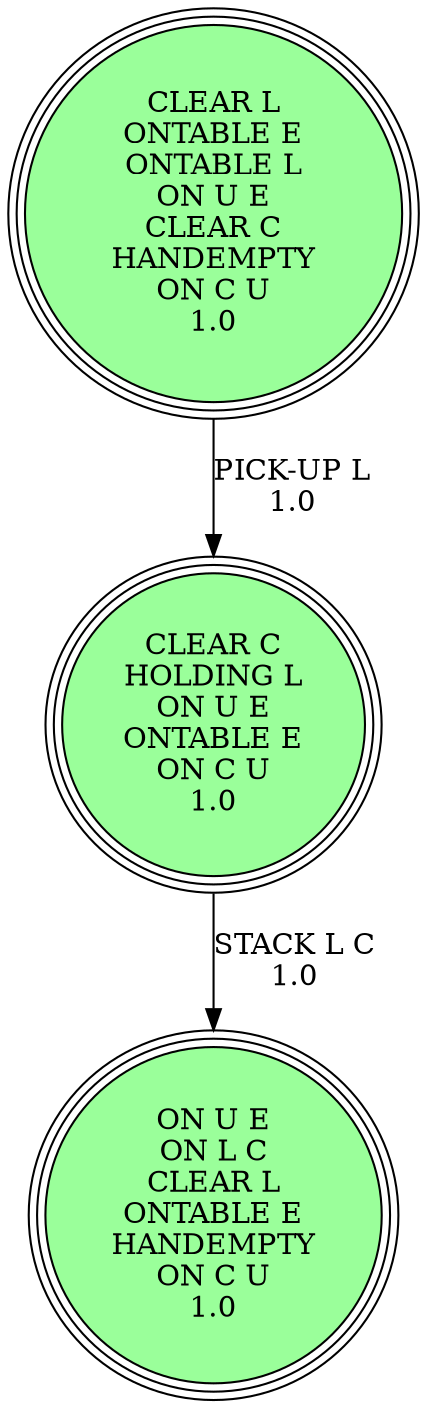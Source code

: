 digraph {
"CLEAR L\nONTABLE E\nONTABLE L\nON U E\nCLEAR C\nHANDEMPTY\nON C U\n1.0\n" -> "CLEAR C\nHOLDING L\nON U E\nONTABLE E\nON C U\n1.0\n"[label="PICK-UP L\n1.0\n"];
"CLEAR C\nHOLDING L\nON U E\nONTABLE E\nON C U\n1.0\n" -> "ON U E\nON L C\nCLEAR L\nONTABLE E\nHANDEMPTY\nON C U\n1.0\n"[label="STACK L C\n1.0\n"];
"ON U E\nON L C\nCLEAR L\nONTABLE E\nHANDEMPTY\nON C U\n1.0\n" [shape=circle, style=filled, fillcolor=palegreen1, peripheries=3];
"CLEAR C\nHOLDING L\nON U E\nONTABLE E\nON C U\n1.0\n" [shape=circle, style=filled, fillcolor=palegreen1, peripheries=3];
"CLEAR L\nONTABLE E\nONTABLE L\nON U E\nCLEAR C\nHANDEMPTY\nON C U\n1.0\n" [shape=circle, style=filled, fillcolor=palegreen1, peripheries=3];
"ON U E\nON L C\nCLEAR L\nONTABLE E\nHANDEMPTY\nON C U\n1.0\n" [shape=circle, style=filled, fillcolor=palegreen1, peripheries=3];
}
